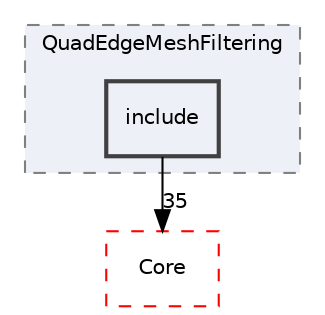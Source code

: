 digraph "include"
{
 // LATEX_PDF_SIZE
  edge [fontname="Helvetica",fontsize="10",labelfontname="Helvetica",labelfontsize="10"];
  node [fontname="Helvetica",fontsize="10",shape=record];
  compound=true
  subgraph clusterdir_3252cae4b4bcd0585e6abab9f26d0d3e {
    graph [ bgcolor="#edf0f7", pencolor="grey50", style="filled,dashed,", label="QuadEdgeMeshFiltering", fontname="Helvetica", fontsize="10", URL="dir_3252cae4b4bcd0585e6abab9f26d0d3e.html"]
  dir_e66cbba67aac5ac8d9d9324d1c723bcd [shape=box, label="include", style="filled,bold,", fillcolor="#edf0f7", color="grey25", URL="dir_e66cbba67aac5ac8d9d9324d1c723bcd.html"];
  }
  dir_cac7f9cecb9aa42a0bd05452dddd8a21 [shape=box, label="Core", style="dashed,", fillcolor="#edf0f7", color="red", URL="dir_cac7f9cecb9aa42a0bd05452dddd8a21.html"];
  dir_e66cbba67aac5ac8d9d9324d1c723bcd->dir_cac7f9cecb9aa42a0bd05452dddd8a21 [headlabel="35", labeldistance=1.5 headhref="dir_000107_000014.html"];
}

